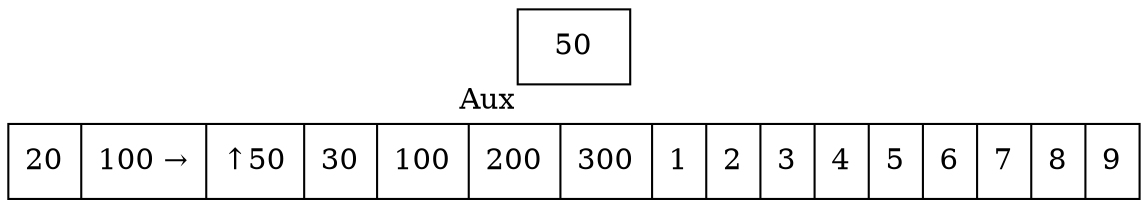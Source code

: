 digraph G{ node [shape = record ];
 rankdir=LR;X[label="{ 20|100|50|30|100|200|300|1|2|3|4|5|6|7|8|9}"]X[label="{ 20|100 → | ↑ 50|30|100|200|300|1|2|3|4|5|6|7|8|9}"]
2[label="{50}"xlabel="Aux"]
}
